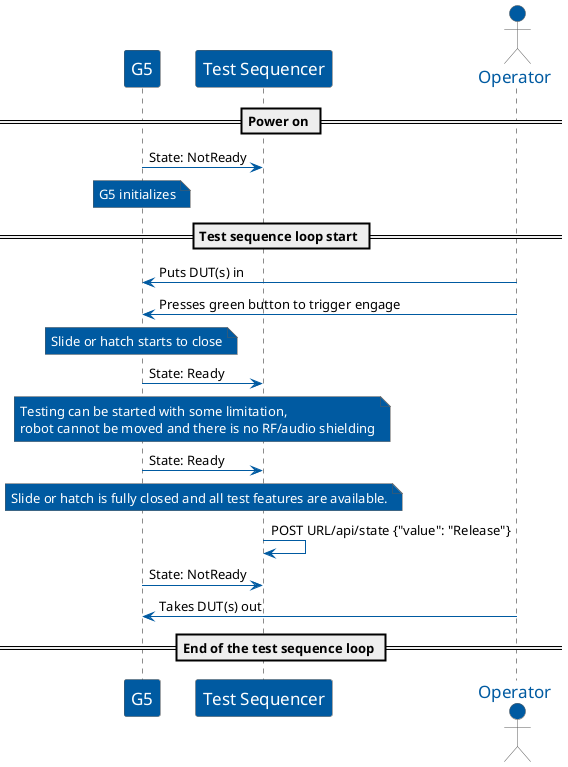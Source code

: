 
@startuml

skinparam noteBorderColor #5a5a5a
skinparam noteBackgroundColor #005aa1
skinparam noteFontColor white


skinparam sequence {
  ArrowColor #005aa1
  ParticipantBackgroundColor #005aa1
  ParticipantFontName Apex
  ParticipantFontSize 17
  ParticipantFontColor White
  ParticipantBorderColor #5a5a5a

  ActorBorderColor #5a5a5a
  ActorBackgroundColor #005aa1
  ActorFontColor #005aa1
  ActorFontSize 17
  ActorFontName Apex


}


participant G5
participant "Test Sequencer"
actor Operator

== Power on ==

G5 -> "Test Sequencer": State: NotReady

note over G5: G5 initializes


== Test sequence loop start ==

Operator -> G5: Puts DUT(s) in

Operator -> G5: Presses green button to trigger engage

note over G5: Slide or hatch starts to close

G5 -> "Test Sequencer": State: Ready

note over "Test Sequencer", G5
Testing can be started with some limitation,
robot cannot be moved and there is no RF/audio shielding
end note

G5 -> "Test Sequencer": State: Ready

note over "Test Sequencer", G5: Slide or hatch is fully closed and all test features are available.

"Test Sequencer" -> "Test Sequencer": POST URL/api/state {"value": "Release"}

G5 -> "Test Sequencer": State: NotReady

Operator -> G5: Takes DUT(s) out

== End of the test sequence loop ==

@enduml
